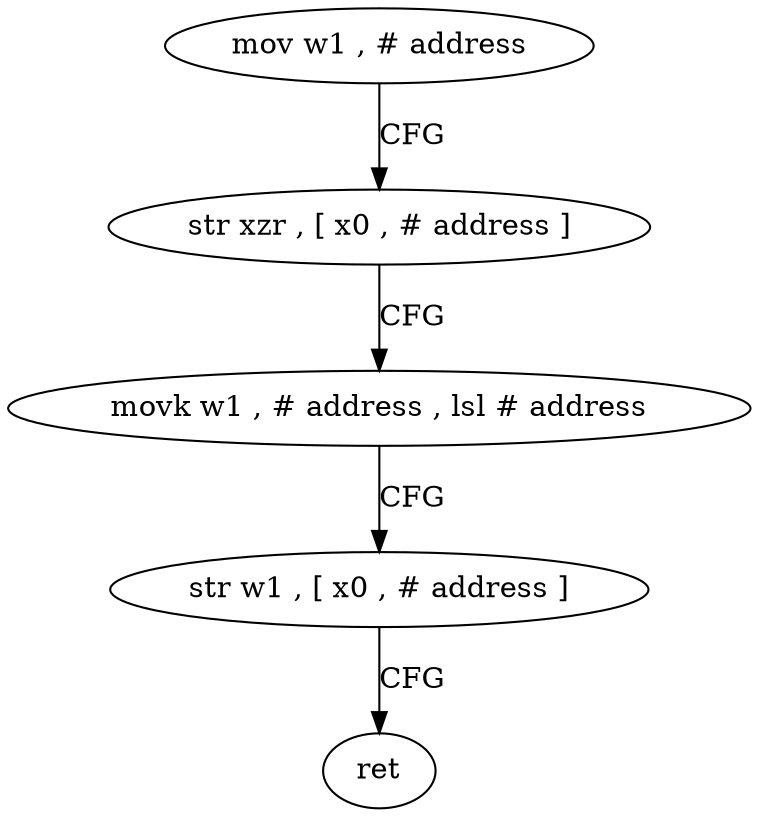 digraph "func" {
"4394088" [label = "mov w1 , # address" ]
"4394092" [label = "str xzr , [ x0 , # address ]" ]
"4394096" [label = "movk w1 , # address , lsl # address" ]
"4394100" [label = "str w1 , [ x0 , # address ]" ]
"4394104" [label = "ret" ]
"4394088" -> "4394092" [ label = "CFG" ]
"4394092" -> "4394096" [ label = "CFG" ]
"4394096" -> "4394100" [ label = "CFG" ]
"4394100" -> "4394104" [ label = "CFG" ]
}
